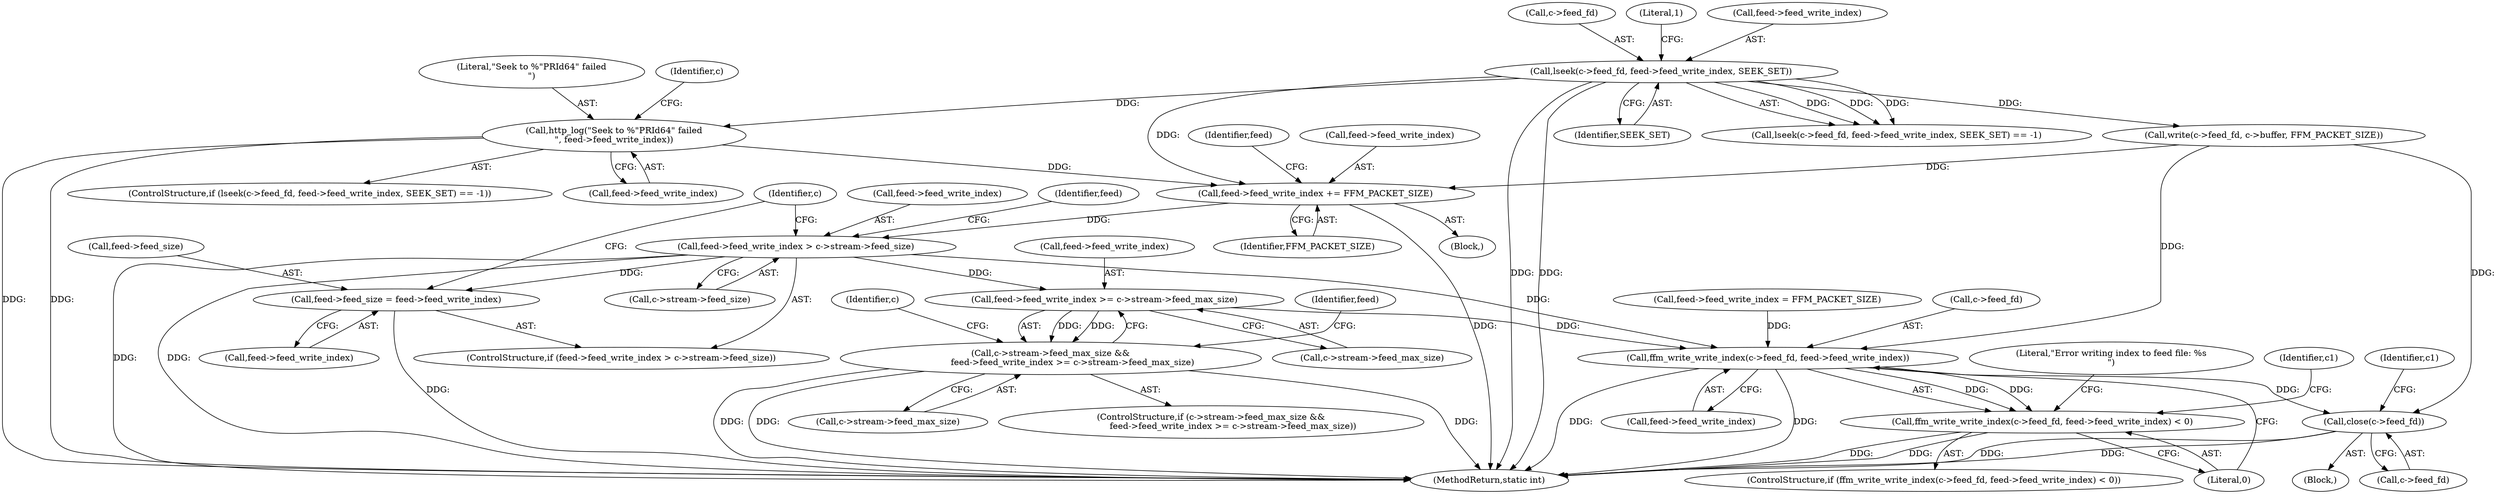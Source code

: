 digraph "0_FFmpeg_a5d25faa3f4b18dac737fdb35d0dd68eb0dc2156@pointer" {
"1000387" [label="(Call,http_log(\"Seek to %\"PRId64\" failed\n\", feed->feed_write_index))"];
"1000377" [label="(Call,lseek(c->feed_fd, feed->feed_write_index, SEEK_SET))"];
"1000409" [label="(Call,feed->feed_write_index += FFM_PACKET_SIZE)"];
"1000415" [label="(Call,feed->feed_write_index > c->stream->feed_size)"];
"1000424" [label="(Call,feed->feed_size = feed->feed_write_index)"];
"1000438" [label="(Call,feed->feed_write_index >= c->stream->feed_max_size)"];
"1000432" [label="(Call,c->stream->feed_max_size &&\n                feed->feed_write_index >= c->stream->feed_max_size)"];
"1000454" [label="(Call,ffm_write_write_index(c->feed_fd, feed->feed_write_index))"];
"1000453" [label="(Call,ffm_write_write_index(c->feed_fd, feed->feed_write_index) < 0)"];
"1000665" [label="(Call,close(c->feed_fd))"];
"1000378" [label="(Call,c->feed_fd)"];
"1000438" [label="(Call,feed->feed_write_index >= c->stream->feed_max_size)"];
"1000671" [label="(Identifier,c1)"];
"1000415" [label="(Call,feed->feed_write_index > c->stream->feed_size)"];
"1000439" [label="(Call,feed->feed_write_index)"];
"1000384" [label="(Identifier,SEEK_SET)"];
"1000706" [label="(MethodReturn,static int)"];
"1000386" [label="(Literal,1)"];
"1000396" [label="(Identifier,c)"];
"1000449" [label="(Identifier,feed)"];
"1000424" [label="(Call,feed->feed_size = feed->feed_write_index)"];
"1000374" [label="(Block,)"];
"1000375" [label="(ControlStructure,if (lseek(c->feed_fd, feed->feed_write_index, SEEK_SET) == -1))"];
"1000417" [label="(Identifier,feed)"];
"1000416" [label="(Call,feed->feed_write_index)"];
"1000409" [label="(Call,feed->feed_write_index += FFM_PACKET_SIZE)"];
"1000410" [label="(Call,feed->feed_write_index)"];
"1000389" [label="(Call,feed->feed_write_index)"];
"1000464" [label="(Literal,\"Error writing index to feed file: %s\n\")"];
"1000665" [label="(Call,close(c->feed_fd))"];
"1000447" [label="(Call,feed->feed_write_index = FFM_PACKET_SIZE)"];
"1000470" [label="(Identifier,c1)"];
"1000455" [label="(Call,c->feed_fd)"];
"1000387" [label="(Call,http_log(\"Seek to %\"PRId64\" failed\n\", feed->feed_write_index))"];
"1000456" [label="(Identifier,c)"];
"1000119" [label="(Block,)"];
"1000458" [label="(Call,feed->feed_write_index)"];
"1000461" [label="(Literal,0)"];
"1000666" [label="(Call,c->feed_fd)"];
"1000413" [label="(Identifier,FFM_PACKET_SIZE)"];
"1000433" [label="(Call,c->stream->feed_max_size)"];
"1000388" [label="(Literal,\"Seek to %\"PRId64\" failed\n\")"];
"1000453" [label="(Call,ffm_write_write_index(c->feed_fd, feed->feed_write_index) < 0)"];
"1000431" [label="(ControlStructure,if (c->stream->feed_max_size &&\n                feed->feed_write_index >= c->stream->feed_max_size))"];
"1000381" [label="(Call,feed->feed_write_index)"];
"1000394" [label="(Call,write(c->feed_fd, c->buffer, FFM_PACKET_SIZE))"];
"1000426" [label="(Identifier,feed)"];
"1000435" [label="(Identifier,c)"];
"1000414" [label="(ControlStructure,if (feed->feed_write_index > c->stream->feed_size))"];
"1000442" [label="(Call,c->stream->feed_max_size)"];
"1000425" [label="(Call,feed->feed_size)"];
"1000454" [label="(Call,ffm_write_write_index(c->feed_fd, feed->feed_write_index))"];
"1000452" [label="(ControlStructure,if (ffm_write_write_index(c->feed_fd, feed->feed_write_index) < 0))"];
"1000432" [label="(Call,c->stream->feed_max_size &&\n                feed->feed_write_index >= c->stream->feed_max_size)"];
"1000377" [label="(Call,lseek(c->feed_fd, feed->feed_write_index, SEEK_SET))"];
"1000428" [label="(Call,feed->feed_write_index)"];
"1000419" [label="(Call,c->stream->feed_size)"];
"1000376" [label="(Call,lseek(c->feed_fd, feed->feed_write_index, SEEK_SET) == -1)"];
"1000387" -> "1000375"  [label="AST: "];
"1000387" -> "1000389"  [label="CFG: "];
"1000388" -> "1000387"  [label="AST: "];
"1000389" -> "1000387"  [label="AST: "];
"1000396" -> "1000387"  [label="CFG: "];
"1000387" -> "1000706"  [label="DDG: "];
"1000387" -> "1000706"  [label="DDG: "];
"1000377" -> "1000387"  [label="DDG: "];
"1000387" -> "1000409"  [label="DDG: "];
"1000377" -> "1000376"  [label="AST: "];
"1000377" -> "1000384"  [label="CFG: "];
"1000378" -> "1000377"  [label="AST: "];
"1000381" -> "1000377"  [label="AST: "];
"1000384" -> "1000377"  [label="AST: "];
"1000386" -> "1000377"  [label="CFG: "];
"1000377" -> "1000706"  [label="DDG: "];
"1000377" -> "1000706"  [label="DDG: "];
"1000377" -> "1000376"  [label="DDG: "];
"1000377" -> "1000376"  [label="DDG: "];
"1000377" -> "1000376"  [label="DDG: "];
"1000377" -> "1000394"  [label="DDG: "];
"1000377" -> "1000409"  [label="DDG: "];
"1000409" -> "1000374"  [label="AST: "];
"1000409" -> "1000413"  [label="CFG: "];
"1000410" -> "1000409"  [label="AST: "];
"1000413" -> "1000409"  [label="AST: "];
"1000417" -> "1000409"  [label="CFG: "];
"1000409" -> "1000706"  [label="DDG: "];
"1000394" -> "1000409"  [label="DDG: "];
"1000409" -> "1000415"  [label="DDG: "];
"1000415" -> "1000414"  [label="AST: "];
"1000415" -> "1000419"  [label="CFG: "];
"1000416" -> "1000415"  [label="AST: "];
"1000419" -> "1000415"  [label="AST: "];
"1000426" -> "1000415"  [label="CFG: "];
"1000435" -> "1000415"  [label="CFG: "];
"1000415" -> "1000706"  [label="DDG: "];
"1000415" -> "1000706"  [label="DDG: "];
"1000415" -> "1000424"  [label="DDG: "];
"1000415" -> "1000438"  [label="DDG: "];
"1000415" -> "1000454"  [label="DDG: "];
"1000424" -> "1000414"  [label="AST: "];
"1000424" -> "1000428"  [label="CFG: "];
"1000425" -> "1000424"  [label="AST: "];
"1000428" -> "1000424"  [label="AST: "];
"1000435" -> "1000424"  [label="CFG: "];
"1000424" -> "1000706"  [label="DDG: "];
"1000438" -> "1000432"  [label="AST: "];
"1000438" -> "1000442"  [label="CFG: "];
"1000439" -> "1000438"  [label="AST: "];
"1000442" -> "1000438"  [label="AST: "];
"1000432" -> "1000438"  [label="CFG: "];
"1000438" -> "1000432"  [label="DDG: "];
"1000438" -> "1000432"  [label="DDG: "];
"1000438" -> "1000454"  [label="DDG: "];
"1000432" -> "1000431"  [label="AST: "];
"1000432" -> "1000433"  [label="CFG: "];
"1000433" -> "1000432"  [label="AST: "];
"1000449" -> "1000432"  [label="CFG: "];
"1000456" -> "1000432"  [label="CFG: "];
"1000432" -> "1000706"  [label="DDG: "];
"1000432" -> "1000706"  [label="DDG: "];
"1000432" -> "1000706"  [label="DDG: "];
"1000454" -> "1000453"  [label="AST: "];
"1000454" -> "1000458"  [label="CFG: "];
"1000455" -> "1000454"  [label="AST: "];
"1000458" -> "1000454"  [label="AST: "];
"1000461" -> "1000454"  [label="CFG: "];
"1000454" -> "1000706"  [label="DDG: "];
"1000454" -> "1000706"  [label="DDG: "];
"1000454" -> "1000453"  [label="DDG: "];
"1000454" -> "1000453"  [label="DDG: "];
"1000394" -> "1000454"  [label="DDG: "];
"1000447" -> "1000454"  [label="DDG: "];
"1000454" -> "1000665"  [label="DDG: "];
"1000453" -> "1000452"  [label="AST: "];
"1000453" -> "1000461"  [label="CFG: "];
"1000461" -> "1000453"  [label="AST: "];
"1000464" -> "1000453"  [label="CFG: "];
"1000470" -> "1000453"  [label="CFG: "];
"1000453" -> "1000706"  [label="DDG: "];
"1000453" -> "1000706"  [label="DDG: "];
"1000665" -> "1000119"  [label="AST: "];
"1000665" -> "1000666"  [label="CFG: "];
"1000666" -> "1000665"  [label="AST: "];
"1000671" -> "1000665"  [label="CFG: "];
"1000665" -> "1000706"  [label="DDG: "];
"1000665" -> "1000706"  [label="DDG: "];
"1000394" -> "1000665"  [label="DDG: "];
}

